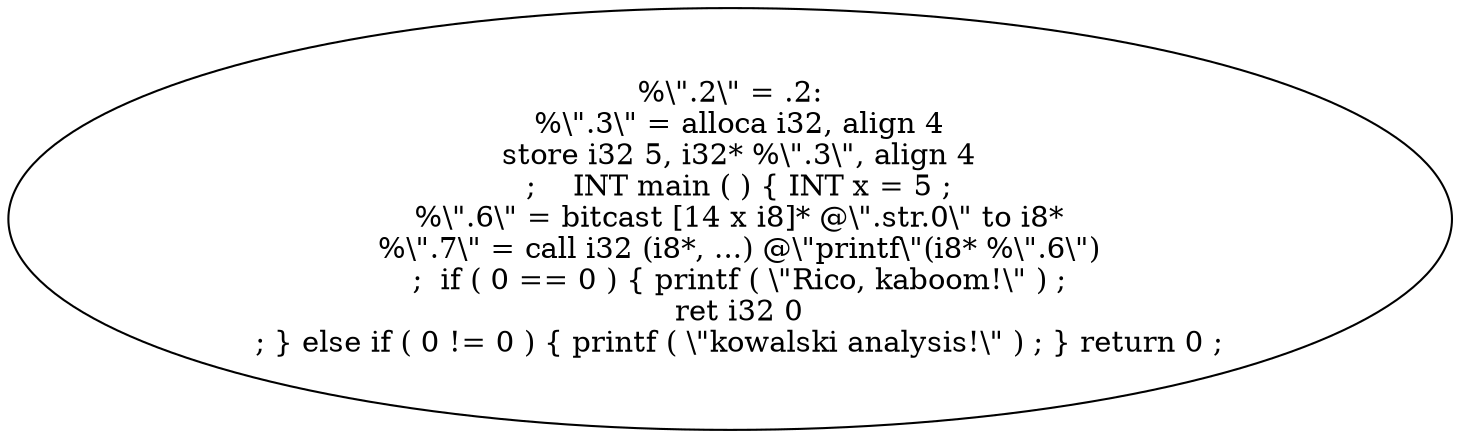 digraph AST {
  "135765455301280" [label="%\\\".2\\\" = .2:
  %\\\".3\\\" = alloca i32, align 4
  store i32 5, i32* %\\\".3\\\", align 4
  ;    INT main ( ) { INT x = 5 ;
  %\\\".6\\\" = bitcast [14 x i8]* @\\\".str.0\\\" to i8*
  %\\\".7\\\" = call i32 (i8*, ...) @\\\"printf\\\"(i8* %\\\".6\\\")
  ;  if ( 0 == 0 ) { printf ( \\\"Rico, kaboom!\\\" ) ;
  ret i32 0
  ; } else if ( 0 != 0 ) { printf ( \\\"kowalski analysis!\\\" ) ; } return 0 ;"];
}
